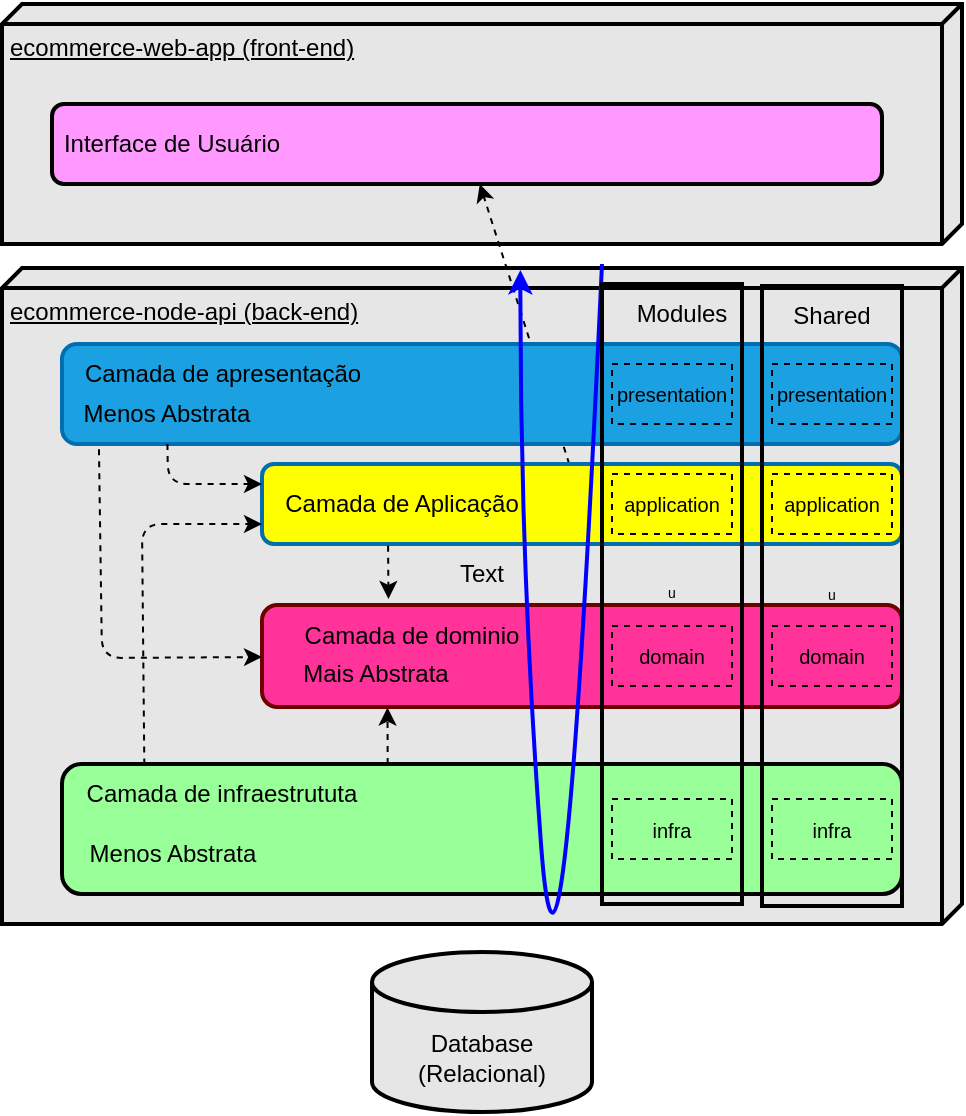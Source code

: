 <mxfile>
    <diagram id="aSWss9fgncpxhGeWPriy" name="Arquitetura em Camadas">
        <mxGraphModel dx="615" dy="516" grid="1" gridSize="10" guides="1" tooltips="1" connect="1" arrows="1" fold="1" page="1" pageScale="1" pageWidth="850" pageHeight="1100" math="0" shadow="0">
            <root>
                <mxCell id="0"/>
                <mxCell id="1" parent="0"/>
                <mxCell id="2" value="&lt;font color=&quot;#000000&quot;&gt;ecommerce-node-api (back-end)&lt;/font&gt;" style="verticalAlign=top;align=left;spacingTop=8;spacingLeft=2;spacingRight=12;shape=cube;size=10;direction=south;fontStyle=4;html=1;strokeWidth=2;fillColor=#E6E6E6;" parent="1" vertex="1">
                    <mxGeometry x="190" y="212" width="480" height="328" as="geometry"/>
                </mxCell>
                <mxCell id="4" value="&lt;font color=&quot;#000000&quot;&gt;ecommerce-web-app (front-end)&lt;/font&gt;" style="verticalAlign=top;align=left;spacingTop=8;spacingLeft=2;spacingRight=12;shape=cube;size=10;direction=south;fontStyle=4;html=1;strokeWidth=2;fillColor=#E6E6E6;" parent="1" vertex="1">
                    <mxGeometry x="190" y="80" width="480" height="120" as="geometry"/>
                </mxCell>
                <mxCell id="5" value="&lt;font color=&quot;#000000&quot;&gt;Database (Relacional)&lt;/font&gt;" style="shape=cylinder3;whiteSpace=wrap;html=1;boundedLbl=1;backgroundOutline=1;size=15;strokeWidth=2;fillColor=#E6E6E6;" parent="1" vertex="1">
                    <mxGeometry x="375" y="554" width="110" height="80" as="geometry"/>
                </mxCell>
                <mxCell id="6" value="&lt;div style=&quot;&quot;&gt;&lt;br&gt;&lt;/div&gt;" style="rounded=1;whiteSpace=wrap;html=1;strokeWidth=2;align=center;fillColor=#FF3399;fontColor=#ffffff;strokeColor=#6F0000;points=[[0,0,0,0,0],[0,0.25,0,0,0],[0,0.51,0,0,0],[0,0.75,0,0,0],[0,1,0,0,0],[0.1,0,0,0,0],[0.25,1,0,0,0],[0.5,0,0,0,0],[0.5,1,0,0,0],[0.75,0,0,0,0],[0.75,1,0,0,0],[1,0,0,0,0],[1,0.25,0,0,0],[1,0.51,0,0,0],[1,0.75,0,0,0],[1,1,0,0,0]];" parent="1" vertex="1">
                    <mxGeometry x="320" y="380.5" width="320" height="51" as="geometry"/>
                </mxCell>
                <mxCell id="7" value="&lt;font color=&quot;#000000&quot;&gt;Camada de dominio&lt;/font&gt;" style="text;html=1;strokeColor=none;fillColor=none;align=center;verticalAlign=middle;whiteSpace=wrap;rounded=0;strokeWidth=2;" parent="1" vertex="1">
                    <mxGeometry x="335" y="380.5" width="120" height="30" as="geometry"/>
                </mxCell>
                <mxCell id="21" value="" style="edgeStyle=none;html=1;dashed=1;fontColor=#000000;" parent="1" source="8" target="13" edge="1">
                    <mxGeometry relative="1" as="geometry"/>
                </mxCell>
                <mxCell id="8" value="&lt;div style=&quot;&quot;&gt;&lt;br&gt;&lt;/div&gt;" style="rounded=1;whiteSpace=wrap;html=1;strokeWidth=2;align=center;fillColor=#FFFF00;fontColor=#ffffff;strokeColor=#006EAF;points=[[0,0,0,0,0],[0,0.25,0,0,0],[0,0.5,0,0,0],[0,0.75,0,0,0],[0,1,0,0,0],[0.09,1,0,0,0],[0.25,0,0,0,0],[0.5,0,0,0,0],[0.5,1,0,0,0],[0.75,0,0,0,0],[0.75,1,0,0,0],[1,0,0,0,0],[1,0.25,0,0,0],[1,0.5,0,0,0],[1,0.75,0,0,0],[1,1,0,0,0]];" parent="1" vertex="1">
                    <mxGeometry x="320" y="310" width="320" height="40" as="geometry"/>
                </mxCell>
                <mxCell id="41" style="edgeStyle=none;rounded=1;html=1;entryX=0.402;entryY=-0.1;entryDx=0;entryDy=0;dashed=1;strokeColor=#000000;fontColor=#000000;exitX=0.197;exitY=1.021;exitDx=0;exitDy=0;exitPerimeter=0;entryPerimeter=0;" parent="1" source="8" target="7" edge="1">
                    <mxGeometry relative="1" as="geometry"/>
                </mxCell>
                <mxCell id="9" value="&lt;font color=&quot;#000000&quot;&gt;Camada de Aplicação&lt;/font&gt;" style="text;html=1;strokeColor=none;fillColor=none;align=center;verticalAlign=middle;whiteSpace=wrap;rounded=0;strokeWidth=2;" parent="1" vertex="1">
                    <mxGeometry x="325" y="315" width="130" height="30" as="geometry"/>
                </mxCell>
                <mxCell id="42" style="edgeStyle=none;rounded=1;html=1;entryX=0;entryY=0.75;entryDx=0;entryDy=0;entryPerimeter=0;dashed=1;strokeColor=#000000;fontColor=#000000;exitX=0.098;exitY=0.004;exitDx=0;exitDy=0;exitPerimeter=0;" parent="1" source="10" target="8" edge="1">
                    <mxGeometry relative="1" as="geometry">
                        <Array as="points">
                            <mxPoint x="260" y="340"/>
                        </Array>
                    </mxGeometry>
                </mxCell>
                <mxCell id="43" style="edgeStyle=none;rounded=1;html=1;entryX=0.623;entryY=1.059;entryDx=0;entryDy=0;entryPerimeter=0;dashed=1;strokeColor=#000000;fontColor=#000000;exitX=0.402;exitY=0;exitDx=0;exitDy=0;exitPerimeter=0;" parent="1" edge="1">
                    <mxGeometry relative="1" as="geometry">
                        <mxPoint x="382.84" y="460" as="sourcePoint"/>
                        <mxPoint x="382.743" y="431.77" as="targetPoint"/>
                    </mxGeometry>
                </mxCell>
                <mxCell id="10" value="&lt;div style=&quot;&quot;&gt;&lt;br&gt;&lt;/div&gt;" style="rounded=1;whiteSpace=wrap;html=1;strokeWidth=2;align=center;fillColor=#99FF99;points=[[0,0,0,0,0],[0,0.25,0,0,0],[0,0.51,0,0,0],[0,0.75,0,0,0],[0,1,0,0,0],[0.08,0,0,0,-5],[0.16,0,0,0,-5],[0.25,1,0,0,0],[0.47,0,0,0,0],[0.5,1,0,0,0],[0.75,1,0,0,0],[1,0,0,0,0],[1,0.25,0,0,0],[1,0.51,0,0,0],[1,0.75,0,0,0],[1,1,0,0,0]];strokeColor=#000000;" parent="1" vertex="1">
                    <mxGeometry x="220" y="460" width="420" height="65" as="geometry"/>
                </mxCell>
                <mxCell id="12" value="&lt;font color=&quot;#000000&quot;&gt;Camada de infraestrututa&lt;/font&gt;" style="text;html=1;strokeColor=none;fillColor=none;align=center;verticalAlign=middle;whiteSpace=wrap;rounded=0;strokeWidth=2;" parent="1" vertex="1">
                    <mxGeometry x="225" y="460" width="150" height="30" as="geometry"/>
                </mxCell>
                <mxCell id="13" value="&lt;div style=&quot;&quot;&gt;&lt;br&gt;&lt;/div&gt;" style="rounded=1;whiteSpace=wrap;html=1;strokeWidth=2;align=center;fillColor=#FF99FF;" parent="1" vertex="1">
                    <mxGeometry x="215" y="130" width="415" height="40" as="geometry"/>
                </mxCell>
                <mxCell id="14" value="Interface de Usuário" style="text;html=1;strokeColor=none;fillColor=none;align=center;verticalAlign=middle;whiteSpace=wrap;rounded=0;labelBackgroundColor=#;strokeWidth=2;fontColor=#000000;" parent="1" vertex="1">
                    <mxGeometry x="190" y="135" width="170" height="30" as="geometry"/>
                </mxCell>
                <mxCell id="32" value="Mais Abstrata" style="text;html=1;strokeColor=none;fillColor=none;align=center;verticalAlign=middle;whiteSpace=wrap;rounded=0;fontColor=#000000;" parent="1" vertex="1">
                    <mxGeometry x="328" y="400" width="97.5" height="30" as="geometry"/>
                </mxCell>
                <mxCell id="34" value="&lt;div style=&quot;&quot;&gt;&lt;br&gt;&lt;/div&gt;" style="rounded=1;whiteSpace=wrap;html=1;strokeWidth=2;align=center;fillColor=#1ba1e2;fontColor=#ffffff;strokeColor=#006EAF;points=[[0,0,0,0,0],[0,0.26,0,0,0],[0,0.5,0,0,0],[0,0.74,0,0,0],[0,1,0,0,0],[0.05,0.88,0,0,0],[0.11,1,0,0,0],[0.25,0,0,0,0],[0.5,0,0,0,0],[0.75,0,0,0,0],[0.75,1,0,0,0],[1,0,0,0,0],[1,0.26,0,0,0],[1,0.5,0,0,0],[1,0.76,0,0,0],[1,1,0,0,0]];" parent="1" vertex="1">
                    <mxGeometry x="220" y="250" width="420" height="50" as="geometry"/>
                </mxCell>
                <mxCell id="40" style="edgeStyle=none;rounded=1;html=1;exitX=0.044;exitY=1.052;exitDx=0;exitDy=0;entryX=0;entryY=0.51;entryDx=0;entryDy=0;dashed=1;strokeColor=#000000;fontColor=#000000;exitPerimeter=0;entryPerimeter=0;" parent="1" source="34" target="6" edge="1">
                    <mxGeometry relative="1" as="geometry">
                        <Array as="points">
                            <mxPoint x="240" y="407"/>
                        </Array>
                    </mxGeometry>
                </mxCell>
                <mxCell id="35" value="Camada de apresentação" style="text;html=1;strokeColor=none;fillColor=none;align=center;verticalAlign=middle;whiteSpace=wrap;rounded=0;fontColor=#000000;" parent="1" vertex="1">
                    <mxGeometry x="202.5" y="250" width="195" height="30" as="geometry"/>
                </mxCell>
                <mxCell id="36" value="Menos Abstrata" style="text;html=1;strokeColor=none;fillColor=none;align=center;verticalAlign=middle;whiteSpace=wrap;rounded=0;fontColor=#000000;" parent="1" vertex="1">
                    <mxGeometry x="212.5" y="490" width="125" height="30" as="geometry"/>
                </mxCell>
                <mxCell id="38" style="edgeStyle=none;html=1;entryX=0;entryY=0.25;entryDx=0;entryDy=0;fontColor=#000000;rounded=1;dashed=1;strokeColor=#000000;entryPerimeter=0;" parent="1" source="37" target="8" edge="1">
                    <mxGeometry relative="1" as="geometry">
                        <Array as="points">
                            <mxPoint x="273" y="320"/>
                        </Array>
                    </mxGeometry>
                </mxCell>
                <mxCell id="37" value="Menos Abstrata" style="text;html=1;strokeColor=none;fillColor=none;align=center;verticalAlign=middle;whiteSpace=wrap;rounded=0;fontColor=#000000;" parent="1" vertex="1">
                    <mxGeometry x="210" y="270" width="125" height="30" as="geometry"/>
                </mxCell>
                <mxCell id="44" value="" style="curved=1;endArrow=classic;html=1;rounded=1;strokeColor=#0000FF;fontColor=#000000;strokeWidth=2;entryX=0.003;entryY=0.46;entryDx=0;entryDy=0;entryPerimeter=0;" parent="1" target="2" edge="1">
                    <mxGeometry width="50" height="50" relative="1" as="geometry">
                        <mxPoint x="490" y="210" as="sourcePoint"/>
                        <mxPoint x="443.75" y="360" as="targetPoint"/>
                        <Array as="points">
                            <mxPoint x="470" y="640"/>
                            <mxPoint x="449" y="360"/>
                        </Array>
                    </mxGeometry>
                </mxCell>
                <mxCell id="rETtWXidspeaWh_SScwB-46" value="u" style="rounded=0;whiteSpace=wrap;html=1;strokeWidth=2;fillWeight=4;hachureGap=8;hachureAngle=45;fillColor=none;shadow=0;strokeColor=#000000;fontSize=7;fontColor=#000000;" parent="1" vertex="1">
                    <mxGeometry x="490" y="220" width="70" height="310" as="geometry"/>
                </mxCell>
                <mxCell id="45" value="Text" style="text;html=1;strokeColor=none;fillColor=none;align=center;verticalAlign=middle;whiteSpace=wrap;rounded=0;" parent="1" vertex="1">
                    <mxGeometry x="400" y="350" width="60" height="30" as="geometry"/>
                </mxCell>
                <mxCell id="46" value="&lt;font color=&quot;#000000&quot;&gt;Modules&lt;/font&gt;" style="text;html=1;strokeColor=none;fillColor=none;align=center;verticalAlign=middle;whiteSpace=wrap;rounded=0;sketch=0;" vertex="1" parent="1">
                    <mxGeometry x="500" y="220" width="60" height="30" as="geometry"/>
                </mxCell>
                <mxCell id="47" value="&lt;font style=&quot;font-size: 10px;&quot; color=&quot;#000000&quot;&gt;application&lt;/font&gt;" style="text;html=1;strokeColor=#000000;fillColor=none;align=center;verticalAlign=middle;whiteSpace=wrap;rounded=0;sketch=0;dashed=1;" vertex="1" parent="1">
                    <mxGeometry x="495" y="315" width="60" height="30" as="geometry"/>
                </mxCell>
                <mxCell id="48" value="&lt;font style=&quot;font-size: 10px;&quot; color=&quot;#000000&quot;&gt;domain&lt;/font&gt;" style="text;html=1;strokeColor=#000000;fillColor=none;align=center;verticalAlign=middle;whiteSpace=wrap;rounded=0;sketch=0;dashed=1;" vertex="1" parent="1">
                    <mxGeometry x="495" y="391" width="60" height="30" as="geometry"/>
                </mxCell>
                <mxCell id="49" value="&lt;font style=&quot;font-size: 10px;&quot; color=&quot;#000000&quot;&gt;infra&lt;/font&gt;" style="text;html=1;strokeColor=#000000;fillColor=none;align=center;verticalAlign=middle;whiteSpace=wrap;rounded=0;sketch=0;dashed=1;" vertex="1" parent="1">
                    <mxGeometry x="495" y="477.5" width="60" height="30" as="geometry"/>
                </mxCell>
                <mxCell id="50" value="&lt;font style=&quot;font-size: 10px;&quot; color=&quot;#000000&quot;&gt;presentation&lt;/font&gt;" style="text;html=1;strokeColor=#000000;fillColor=none;align=center;verticalAlign=middle;whiteSpace=wrap;rounded=0;sketch=0;dashed=1;" vertex="1" parent="1">
                    <mxGeometry x="495" y="260" width="60" height="30" as="geometry"/>
                </mxCell>
                <mxCell id="51" value="u" style="rounded=0;whiteSpace=wrap;html=1;strokeWidth=2;fillWeight=4;hachureGap=8;hachureAngle=45;fillColor=none;shadow=0;strokeColor=#000000;fontSize=7;fontColor=#000000;" vertex="1" parent="1">
                    <mxGeometry x="570" y="221" width="70" height="310" as="geometry"/>
                </mxCell>
                <mxCell id="52" value="&lt;font color=&quot;#000000&quot;&gt;Shared&lt;/font&gt;" style="text;html=1;strokeColor=none;fillColor=none;align=center;verticalAlign=middle;whiteSpace=wrap;rounded=0;sketch=0;" vertex="1" parent="1">
                    <mxGeometry x="575" y="221" width="60" height="30" as="geometry"/>
                </mxCell>
                <mxCell id="53" value="&lt;font style=&quot;font-size: 10px;&quot; color=&quot;#000000&quot;&gt;presentation&lt;/font&gt;" style="text;html=1;strokeColor=#000000;fillColor=none;align=center;verticalAlign=middle;whiteSpace=wrap;rounded=0;sketch=0;dashed=1;" vertex="1" parent="1">
                    <mxGeometry x="575" y="260" width="60" height="30" as="geometry"/>
                </mxCell>
                <mxCell id="54" value="&lt;span style=&quot;color: rgb(0, 0, 0); font-size: 10px;&quot;&gt;application&lt;/span&gt;" style="text;html=1;strokeColor=#000000;fillColor=none;align=center;verticalAlign=middle;whiteSpace=wrap;rounded=0;sketch=0;dashed=1;" vertex="1" parent="1">
                    <mxGeometry x="575" y="315" width="60" height="30" as="geometry"/>
                </mxCell>
                <mxCell id="55" value="&lt;font style=&quot;font-size: 10px;&quot; color=&quot;#000000&quot;&gt;domain&lt;/font&gt;" style="text;html=1;strokeColor=#000000;fillColor=none;align=center;verticalAlign=middle;whiteSpace=wrap;rounded=0;sketch=0;dashed=1;" vertex="1" parent="1">
                    <mxGeometry x="575" y="391" width="60" height="30" as="geometry"/>
                </mxCell>
                <mxCell id="56" value="&lt;font style=&quot;font-size: 10px;&quot; color=&quot;#000000&quot;&gt;infra&lt;/font&gt;" style="text;html=1;strokeColor=#000000;fillColor=none;align=center;verticalAlign=middle;whiteSpace=wrap;rounded=0;sketch=0;dashed=1;" vertex="1" parent="1">
                    <mxGeometry x="575" y="477.5" width="60" height="30" as="geometry"/>
                </mxCell>
            </root>
        </mxGraphModel>
    </diagram>
    <diagram name="Arquitetura Hexagonal" id="wjivnZVUsACDeRUAyvuC">
        <mxGraphModel dx="295" dy="248" grid="1" gridSize="10" guides="1" tooltips="1" connect="1" arrows="1" fold="1" page="1" pageScale="1" pageWidth="850" pageHeight="1100" math="0" shadow="0">
            <root>
                <mxCell id="tzPjVgsUGmhRdQPGDlRc-0"/>
                <mxCell id="tzPjVgsUGmhRdQPGDlRc-1" parent="tzPjVgsUGmhRdQPGDlRc-0"/>
                <mxCell id="tzPjVgsUGmhRdQPGDlRc-2" value="&lt;font color=&quot;#000000&quot;&gt;ecommerce-node-api (back-end)&lt;/font&gt;" style="verticalAlign=top;align=left;spacingTop=8;spacingLeft=2;spacingRight=12;shape=cube;size=10;direction=south;fontStyle=4;html=1;strokeWidth=2;fillColor=#E6E6E6;" parent="tzPjVgsUGmhRdQPGDlRc-1" vertex="1">
                    <mxGeometry x="185" y="185" width="480" height="320" as="geometry"/>
                </mxCell>
                <mxCell id="tzPjVgsUGmhRdQPGDlRc-3" value="&lt;font color=&quot;#000000&quot;&gt;ecommerce-web-app (front-end)&lt;/font&gt;" style="verticalAlign=top;align=left;spacingTop=8;spacingLeft=2;spacingRight=12;shape=cube;size=10;direction=south;fontStyle=4;html=1;strokeWidth=2;fillColor=#E6E6E6;" parent="tzPjVgsUGmhRdQPGDlRc-1" vertex="1">
                    <mxGeometry x="190" y="40" width="480" height="120" as="geometry"/>
                </mxCell>
                <mxCell id="tzPjVgsUGmhRdQPGDlRc-4" value="&lt;font color=&quot;#000000&quot;&gt;Database (Relacional)&lt;/font&gt;" style="shape=cylinder3;whiteSpace=wrap;html=1;boundedLbl=1;backgroundOutline=1;size=15;strokeWidth=2;fillColor=#E6E6E6;" parent="tzPjVgsUGmhRdQPGDlRc-1" vertex="1">
                    <mxGeometry x="375" y="520" width="110" height="80" as="geometry"/>
                </mxCell>
                <mxCell id="tzPjVgsUGmhRdQPGDlRc-15" value="&lt;div style=&quot;&quot;&gt;&lt;br&gt;&lt;/div&gt;" style="rounded=1;whiteSpace=wrap;html=1;strokeWidth=2;align=center;fillColor=#FF99FF;" parent="tzPjVgsUGmhRdQPGDlRc-1" vertex="1">
                    <mxGeometry x="215" y="89" width="415" height="40" as="geometry"/>
                </mxCell>
                <mxCell id="tzPjVgsUGmhRdQPGDlRc-16" value="Interface de Usuário" style="text;html=1;strokeColor=none;fillColor=none;align=center;verticalAlign=middle;whiteSpace=wrap;rounded=0;labelBackgroundColor=#;strokeWidth=2;fontColor=#000000;" parent="tzPjVgsUGmhRdQPGDlRc-1" vertex="1">
                    <mxGeometry x="190" y="94" width="170" height="30" as="geometry"/>
                </mxCell>
                <mxCell id="usXvEcNRvfOSVGBU--6a-12" style="edgeStyle=none;html=1;exitX=0.5;exitY=1;exitDx=0;exitDy=0;entryX=0.5;entryY=1;entryDx=0;entryDy=0;dashed=1;strokeColor=#000000;fontSize=7;fontColor=#000000;" parent="tzPjVgsUGmhRdQPGDlRc-1" source="vYS4999cGOgpFXuxNJbP-7" target="vYS4999cGOgpFXuxNJbP-4" edge="1">
                    <mxGeometry relative="1" as="geometry"/>
                </mxCell>
                <mxCell id="vYS4999cGOgpFXuxNJbP-7" value="" style="shape=hexagon;perimeter=hexagonPerimeter2;whiteSpace=wrap;html=1;fixedSize=1;shadow=0;gradientColor=#99FF99;fillColor=#66B2FF;" parent="tzPjVgsUGmhRdQPGDlRc-1" vertex="1">
                    <mxGeometry x="320" y="260" width="200" height="170" as="geometry"/>
                </mxCell>
                <mxCell id="usXvEcNRvfOSVGBU--6a-13" style="edgeStyle=none;html=1;exitX=0.5;exitY=1;exitDx=0;exitDy=0;dashed=1;strokeColor=#000000;fontSize=7;fontColor=#000000;" parent="tzPjVgsUGmhRdQPGDlRc-1" edge="1">
                    <mxGeometry relative="1" as="geometry">
                        <mxPoint x="429" y="430" as="sourcePoint"/>
                        <mxPoint x="430" y="410" as="targetPoint"/>
                    </mxGeometry>
                </mxCell>
                <mxCell id="usXvEcNRvfOSVGBU--6a-15" style="edgeStyle=none;html=1;exitX=0.5;exitY=1;exitDx=0;exitDy=0;entryX=0.5;entryY=1;entryDx=0;entryDy=0;dashed=1;strokeColor=#000000;fontSize=7;fontColor=#000000;" parent="tzPjVgsUGmhRdQPGDlRc-1" edge="1">
                    <mxGeometry relative="1" as="geometry">
                        <mxPoint x="430" y="410" as="sourcePoint"/>
                        <mxPoint x="429" y="391.0" as="targetPoint"/>
                    </mxGeometry>
                </mxCell>
                <mxCell id="vYS4999cGOgpFXuxNJbP-4" value="" style="shape=hexagon;perimeter=hexagonPerimeter2;whiteSpace=wrap;html=1;fixedSize=1;fillColor=#e3c800;fontColor=#000000;strokeColor=#B09500;" parent="tzPjVgsUGmhRdQPGDlRc-1" vertex="1">
                    <mxGeometry x="331" y="290" width="180" height="120" as="geometry"/>
                </mxCell>
                <mxCell id="vYS4999cGOgpFXuxNJbP-2" value="" style="shape=hexagon;perimeter=hexagonPerimeter2;whiteSpace=wrap;html=1;fixedSize=1;fillColor=#d80073;fontColor=#ffffff;strokeColor=#A50040;" parent="tzPjVgsUGmhRdQPGDlRc-1" vertex="1">
                    <mxGeometry x="360" y="310" width="120" height="81" as="geometry"/>
                </mxCell>
                <mxCell id="tzPjVgsUGmhRdQPGDlRc-24" value="" style="curved=1;endArrow=classic;html=1;rounded=1;strokeColor=#0000FF;fontColor=#000000;strokeWidth=1;exitX=0.859;exitY=0.009;exitDx=0;exitDy=0;exitPerimeter=0;" parent="tzPjVgsUGmhRdQPGDlRc-1" edge="1" source="vYS4999cGOgpFXuxNJbP-7">
                    <mxGeometry width="50" height="50" relative="1" as="geometry">
                        <mxPoint x="534" y="245" as="sourcePoint"/>
                        <mxPoint x="474" y="245" as="targetPoint"/>
                        <Array as="points">
                            <mxPoint x="490" y="400"/>
                            <mxPoint x="480" y="430"/>
                            <mxPoint x="471" y="365.42"/>
                        </Array>
                    </mxGeometry>
                </mxCell>
                <mxCell id="vYS4999cGOgpFXuxNJbP-3" value="&lt;b&gt;&lt;font style=&quot;font-size: 7px;&quot;&gt;Camada de domínio&lt;/font&gt;&lt;/b&gt;" style="text;html=1;strokeColor=none;fillColor=none;align=center;verticalAlign=middle;whiteSpace=wrap;rounded=0;" parent="tzPjVgsUGmhRdQPGDlRc-1" vertex="1">
                    <mxGeometry x="340" y="330" width="125" height="30" as="geometry"/>
                </mxCell>
                <mxCell id="vYS4999cGOgpFXuxNJbP-6" value="&lt;font size=&quot;1&quot; color=&quot;#000000&quot;&gt;&lt;b style=&quot;font-size: 7px;&quot;&gt;Camada de aplicação&lt;/b&gt;&lt;/font&gt;" style="text;html=1;strokeColor=none;fillColor=none;align=center;verticalAlign=middle;whiteSpace=wrap;rounded=0;" parent="tzPjVgsUGmhRdQPGDlRc-1" vertex="1">
                    <mxGeometry x="320" y="290" width="135" height="14" as="geometry"/>
                </mxCell>
                <mxCell id="usXvEcNRvfOSVGBU--6a-2" style="edgeStyle=none;html=1;fontColor=#000000;exitX=0.483;exitY=0.007;exitDx=0;exitDy=0;exitPerimeter=0;strokeColor=#000000;dashed=1;" parent="tzPjVgsUGmhRdQPGDlRc-1" edge="1">
                    <mxGeometry relative="1" as="geometry">
                        <mxPoint x="429.43" y="261.19" as="sourcePoint"/>
                        <mxPoint x="429" y="290" as="targetPoint"/>
                    </mxGeometry>
                </mxCell>
                <mxCell id="usXvEcNRvfOSVGBU--6a-3" style="edgeStyle=none;html=1;exitX=0.75;exitY=1;exitDx=0;exitDy=0;fontSize=6;fontColor=#000000;dashed=1;strokeColor=#000000;" parent="tzPjVgsUGmhRdQPGDlRc-1" edge="1">
                    <mxGeometry relative="1" as="geometry">
                        <mxPoint x="429.5" y="284" as="sourcePoint"/>
                        <mxPoint x="428.523" y="310" as="targetPoint"/>
                    </mxGeometry>
                </mxCell>
                <mxCell id="vYS4999cGOgpFXuxNJbP-8" value="&lt;font style=&quot;font-size: 7px;&quot; color=&quot;#000000&quot;&gt;Camada de apresentação&lt;/font&gt;" style="text;html=1;strokeColor=none;fillColor=none;align=center;verticalAlign=middle;whiteSpace=wrap;rounded=0;shadow=0;fontColor=#FF0000;" parent="tzPjVgsUGmhRdQPGDlRc-1" vertex="1">
                    <mxGeometry x="320" y="251" width="120" height="30" as="geometry"/>
                </mxCell>
                <mxCell id="vYS4999cGOgpFXuxNJbP-9" value="&lt;font style=&quot;font-size: 7px;&quot;&gt;Camada de Infraestrutura&lt;/font&gt;" style="text;html=1;strokeColor=none;fillColor=none;align=center;verticalAlign=middle;whiteSpace=wrap;rounded=0;shadow=0;fontColor=#000000;" parent="tzPjVgsUGmhRdQPGDlRc-1" vertex="1">
                    <mxGeometry x="311.5" y="401" width="150" height="30" as="geometry"/>
                </mxCell>
                <mxCell id="usXvEcNRvfOSVGBU--6a-16" style="edgeStyle=none;html=1;exitX=0.5;exitY=1;exitDx=0;exitDy=0;entryX=0.5;entryY=1;entryDx=0;entryDy=0;dashed=1;strokeColor=#000000;fontSize=7;fontColor=#000000;" parent="tzPjVgsUGmhRdQPGDlRc-1" edge="1">
                    <mxGeometry relative="1" as="geometry">
                        <mxPoint x="430" y="410.0" as="sourcePoint"/>
                        <mxPoint x="429" y="391" as="targetPoint"/>
                    </mxGeometry>
                </mxCell>
                <mxCell id="_s5H8p2Y_gwML5H9djnR-0" value="&lt;font color=&quot;#000000&quot; style=&quot;font-size: 4px;&quot;&gt;Baixo nível de abstração / Orquestração /&amp;nbsp; Detalhes&lt;/font&gt;" style="text;html=1;strokeColor=none;fillColor=none;align=center;verticalAlign=middle;whiteSpace=wrap;rounded=0;" parent="tzPjVgsUGmhRdQPGDlRc-1" vertex="1">
                    <mxGeometry x="279" y="260" width="200" height="30" as="geometry"/>
                </mxCell>
                <mxCell id="_s5H8p2Y_gwML5H9djnR-1" value="&lt;span style=&quot;color: rgb(0, 0, 0); font-size: 4px;&quot;&gt;Médio nível de&amp;nbsp; abstração&amp;nbsp; /&amp;nbsp; Orquestração&lt;/span&gt;" style="text;html=1;strokeColor=none;fillColor=none;align=center;verticalAlign=middle;whiteSpace=wrap;rounded=0;" parent="tzPjVgsUGmhRdQPGDlRc-1" vertex="1">
                    <mxGeometry x="287.5" y="289" width="200" height="30" as="geometry"/>
                </mxCell>
                <mxCell id="_s5H8p2Y_gwML5H9djnR-2" value="&lt;span style=&quot;font-size: 4px;&quot;&gt;&lt;font color=&quot;#ffffff&quot;&gt;Alto nível de abstração /&amp;nbsp; Políticas&lt;/font&gt;&lt;/span&gt;" style="text;html=1;strokeColor=none;fillColor=none;align=center;verticalAlign=middle;whiteSpace=wrap;rounded=0;" parent="tzPjVgsUGmhRdQPGDlRc-1" vertex="1">
                    <mxGeometry x="299.5" y="335.5" width="200" height="30" as="geometry"/>
                </mxCell>
                <mxCell id="0flk8VAWVbYfpd_tYUp7-0" value="&lt;span style=&quot;color: rgb(0, 0, 0);&quot;&gt;&lt;font style=&quot;font-size: 3px;&quot;&gt;Baixo nível de&amp;nbsp; abstração&amp;nbsp; /&amp;nbsp; Orquestração / Detalhes&lt;/font&gt;&lt;/span&gt;" style="text;html=1;strokeColor=none;fillColor=none;align=center;verticalAlign=middle;whiteSpace=wrap;rounded=0;" parent="tzPjVgsUGmhRdQPGDlRc-1" vertex="1">
                    <mxGeometry x="278.5" y="406" width="200" height="30" as="geometry"/>
                </mxCell>
                <mxCell id="0flk8VAWVbYfpd_tYUp7-2" value="&lt;font color=&quot;#000000&quot; style=&quot;font-size: 4px;&quot;&gt;&lt;u&gt;Casos de uso&lt;/u&gt;&lt;/font&gt;" style="text;html=1;strokeColor=none;fillColor=none;align=center;verticalAlign=middle;whiteSpace=wrap;rounded=0;" parent="tzPjVgsUGmhRdQPGDlRc-1" vertex="1">
                    <mxGeometry x="313.5" y="295" width="90" height="30" as="geometry"/>
                </mxCell>
                <mxCell id="OLbARjLa9Ogg8bijMRbt-0" value="&lt;div style=&quot;&quot;&gt;&lt;br&gt;&lt;/div&gt;" style="rounded=1;whiteSpace=wrap;html=1;strokeWidth=2;align=center;fillColor=#FF3399;fontColor=#ffffff;strokeColor=#6F0000;points=[[0,0,0,0,0],[0,0.25,0,0,0],[0,0.51,0,0,0],[0,0.75,0,0,0],[0,1,0,0,0],[0.1,0,0,0,0],[0.25,1,0,0,0],[0.5,0,0,0,0],[0.5,1,0,0,0],[0.75,0,0,0,0],[0.75,1,0,0,0],[1,0,0,0,0],[1,0.25,0,0,0],[1,0.51,0,0,0],[1,0.75,0,0,0],[1,1,0,0,0]];" parent="tzPjVgsUGmhRdQPGDlRc-1" vertex="1">
                    <mxGeometry x="305" y="610" width="240" height="51" as="geometry"/>
                </mxCell>
                <mxCell id="eTSupvUeC0eZLf9QJPG1-0" value="&lt;font color=&quot;#000000&quot;&gt;Camada de dominio&lt;/font&gt;" style="text;html=1;strokeColor=none;fillColor=none;align=center;verticalAlign=middle;whiteSpace=wrap;rounded=0;strokeWidth=2;" parent="tzPjVgsUGmhRdQPGDlRc-1" vertex="1">
                    <mxGeometry x="365.5" y="604" width="120" height="30" as="geometry"/>
                </mxCell>
                <mxCell id="pUPzLSKoBXeZlbQ18AqT-0" value="Mais Abstrata" style="text;html=1;strokeColor=none;fillColor=none;align=center;verticalAlign=middle;whiteSpace=wrap;rounded=0;fontColor=#000000;" parent="tzPjVgsUGmhRdQPGDlRc-1" vertex="1">
                    <mxGeometry x="376" y="631" width="97.5" height="30" as="geometry"/>
                </mxCell>
                <mxCell id="slxioHpNjjSyTJPUUxgy-0" value="&lt;div style=&quot;&quot;&gt;&lt;br&gt;&lt;/div&gt;" style="rounded=1;whiteSpace=wrap;html=1;strokeWidth=2;align=center;fillColor=#FFFF00;fontColor=#ffffff;strokeColor=#006EAF;points=[[0,0,0,0,0],[0,0.25,0,0,0],[0,0.5,0,0,0],[0,0.75,0,0,0],[0,1,0,0,0],[0.09,1,0,0,0],[0.25,0,0,0,0],[0.5,0,0,0,0],[0.5,1,0,0,0],[0.75,0,0,0,0],[0.75,1,0,0,0],[1,0,0,0,0],[1,0.25,0,0,0],[1,0.5,0,0,0],[1,0.75,0,0,0],[1,1,0,0,0]];" parent="tzPjVgsUGmhRdQPGDlRc-1" vertex="1">
                    <mxGeometry x="265" y="661" width="320" height="40" as="geometry"/>
                </mxCell>
                <mxCell id="vBVizdeXec3Gtav6FLSi-0" value="&lt;font color=&quot;#000000&quot;&gt;Camada de Aplicação&lt;/font&gt;" style="text;html=1;strokeColor=none;fillColor=none;align=center;verticalAlign=middle;whiteSpace=wrap;rounded=0;strokeWidth=2;" parent="tzPjVgsUGmhRdQPGDlRc-1" vertex="1">
                    <mxGeometry x="360" y="661" width="130" height="30" as="geometry"/>
                </mxCell>
                <mxCell id="lQK7gJzDE6u0O8OSskd4-0" value="&lt;div style=&quot;&quot;&gt;&lt;br&gt;&lt;/div&gt;" style="rounded=1;whiteSpace=wrap;html=1;strokeWidth=2;align=center;fillColor=#1ba1e2;fontColor=#ffffff;strokeColor=#006EAF;points=[[0,0,0,0,0],[0,0.26,0,0,0],[0,0.5,0,0,0],[0,0.74,0,0,0],[0,1,0,0,0],[0.05,0.88,0,0,0],[0.11,1,0,0,0],[0.25,0,0,0,0],[0.5,0,0,0,0],[0.75,0,0,0,0],[0.75,1,0,0,0],[1,0,0,0,0],[1,0.26,0,0,0],[1,0.5,0,0,0],[1,0.76,0,0,0],[1,1,0,0,0]];" parent="tzPjVgsUGmhRdQPGDlRc-1" vertex="1">
                    <mxGeometry x="190" y="702" width="235" height="50" as="geometry"/>
                </mxCell>
                <mxCell id="XdQ_TQcP55blmfp_1cze-0" value="Camada de apresentação" style="text;html=1;strokeColor=none;fillColor=none;align=center;verticalAlign=middle;whiteSpace=wrap;rounded=0;fontColor=#000000;" parent="tzPjVgsUGmhRdQPGDlRc-1" vertex="1">
                    <mxGeometry x="217.5" y="702" width="195" height="30" as="geometry"/>
                </mxCell>
                <mxCell id="AYqfj5InyCJOd9XoJ2u4-0" value="&lt;div style=&quot;&quot;&gt;&lt;br&gt;&lt;/div&gt;" style="rounded=1;whiteSpace=wrap;html=1;strokeWidth=2;align=center;fillColor=#99FF99;points=[[0,0,0,0,0],[0,0.25,0,0,0],[0,0.51,0,0,0],[0,0.75,0,0,0],[0,1,0,0,0],[0.08,0,0,0,-5],[0.16,0,0,0,-5],[0.25,1,0,0,0],[0.47,0,0,0,0],[0.5,1,0,0,0],[0.75,1,0,0,0],[1,0,0,0,0],[1,0.25,0,0,0],[1,0.51,0,0,0],[1,0.75,0,0,0],[1,1,0,0,0]];strokeColor=#000000;" parent="tzPjVgsUGmhRdQPGDlRc-1" vertex="1">
                    <mxGeometry x="425" y="702" width="236.5" height="49" as="geometry"/>
                </mxCell>
                <mxCell id="-G1CHPTLud1__wFjU5NH-0" value="&lt;font color=&quot;#000000&quot;&gt;Camada de infraestrututa&lt;/font&gt;" style="text;html=1;strokeColor=none;fillColor=none;align=center;verticalAlign=middle;whiteSpace=wrap;rounded=0;strokeWidth=2;" parent="tzPjVgsUGmhRdQPGDlRc-1" vertex="1">
                    <mxGeometry x="468.25" y="701" width="150" height="30" as="geometry"/>
                </mxCell>
                <mxCell id="z_aHn9kHvk5fZYPplcHH-0" value="&lt;span style=&quot;color: rgb(0, 0, 0);&quot;&gt;&lt;font style=&quot;font-size: 8px;&quot;&gt;Médio nível de&amp;nbsp; abstração&amp;nbsp; /&amp;nbsp; Orquestração&lt;/font&gt;&lt;/span&gt;" style="text;html=1;strokeColor=none;fillColor=none;align=center;verticalAlign=middle;whiteSpace=wrap;rounded=0;" parent="tzPjVgsUGmhRdQPGDlRc-1" vertex="1">
                    <mxGeometry x="325.5" y="673" width="200" height="30" as="geometry"/>
                </mxCell>
                <mxCell id="z_aHn9kHvk5fZYPplcHH-1" value="&lt;font color=&quot;#000000&quot; style=&quot;font-size: 4px;&quot;&gt;Baixo nível de abstração / Orquestração /&amp;nbsp; Detalhes&lt;/font&gt;" style="text;html=1;strokeColor=none;fillColor=none;align=center;verticalAlign=middle;whiteSpace=wrap;rounded=0;" parent="tzPjVgsUGmhRdQPGDlRc-1" vertex="1">
                    <mxGeometry x="289" y="270" width="200" height="30" as="geometry"/>
                </mxCell>
                <mxCell id="z_aHn9kHvk5fZYPplcHH-2" value="&lt;font color=&quot;#000000&quot; style=&quot;font-size: 8px;&quot;&gt;Baixo nível de abstração / Orquestração /&amp;nbsp; Detalhes&lt;/font&gt;" style="text;html=1;strokeColor=none;fillColor=none;align=center;verticalAlign=middle;whiteSpace=wrap;rounded=0;" parent="tzPjVgsUGmhRdQPGDlRc-1" vertex="1">
                    <mxGeometry x="217.5" y="720" width="200" height="30" as="geometry"/>
                </mxCell>
                <mxCell id="z_aHn9kHvk5fZYPplcHH-3" value="&lt;span style=&quot;color: rgb(0, 0, 0);&quot;&gt;&lt;font style=&quot;font-size: 8px;&quot;&gt;Baixo nível de&amp;nbsp; abstração&amp;nbsp; /&amp;nbsp; Orquestração / Detalhes&lt;/font&gt;&lt;/span&gt;" style="text;html=1;strokeColor=none;fillColor=none;align=center;verticalAlign=middle;whiteSpace=wrap;rounded=0;" parent="tzPjVgsUGmhRdQPGDlRc-1" vertex="1">
                    <mxGeometry x="443.25" y="714" width="200" height="30" as="geometry"/>
                </mxCell>
                <mxCell id="ailSluQYoId34OJ8lPSa-0" value="" style="rounded=0;whiteSpace=wrap;html=1;strokeWidth=1;fillWeight=4;hachureGap=8;hachureAngle=45;fillColor=none;shadow=0;strokeColor=#000000;fontSize=7;fontColor=#000000;dashed=1;" vertex="1" parent="tzPjVgsUGmhRdQPGDlRc-1">
                    <mxGeometry x="440" y="251" width="30" height="179" as="geometry"/>
                </mxCell>
                <mxCell id="ailSluQYoId34OJ8lPSa-1" value="&lt;font style=&quot;font-size: 5px;&quot;&gt;Modules&lt;/font&gt;" style="text;html=1;strokeColor=none;fillColor=none;align=center;verticalAlign=middle;whiteSpace=wrap;rounded=0;dashed=1;sketch=0;strokeWidth=1;fontSize=10;fontColor=#000000;" vertex="1" parent="tzPjVgsUGmhRdQPGDlRc-1">
                    <mxGeometry x="425" y="240" width="60" height="30" as="geometry"/>
                </mxCell>
                <mxCell id="ailSluQYoId34OJ8lPSa-2" value="Pollíticas" style="text;html=1;strokeColor=none;fillColor=none;align=center;verticalAlign=middle;whiteSpace=wrap;rounded=0;dashed=1;sketch=0;strokeWidth=1;fontSize=5;fontColor=#000000;" vertex="1" parent="tzPjVgsUGmhRdQPGDlRc-1">
                    <mxGeometry x="425.5" y="325" width="60" height="30" as="geometry"/>
                </mxCell>
            </root>
        </mxGraphModel>
    </diagram>
</mxfile>